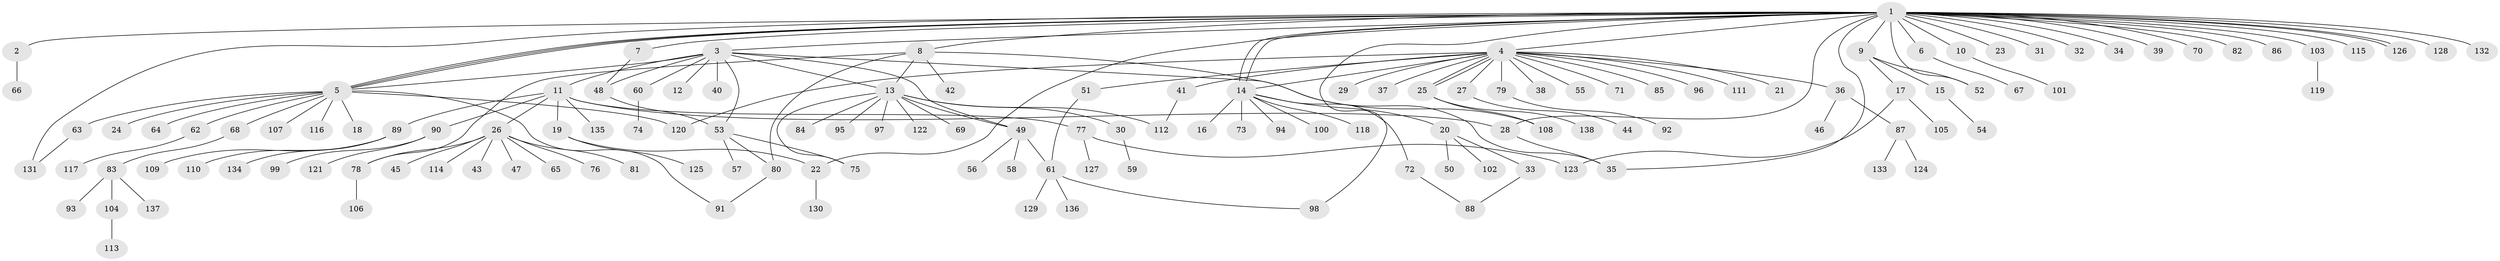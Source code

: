 // coarse degree distribution, {31: 0.014492753623188406, 2: 0.14492753623188406, 15: 0.014492753623188406, 18: 0.014492753623188406, 14: 0.014492753623188406, 1: 0.6811594202898551, 6: 0.014492753623188406, 5: 0.014492753623188406, 4: 0.014492753623188406, 10: 0.014492753623188406, 3: 0.057971014492753624}
// Generated by graph-tools (version 1.1) at 2025/18/03/04/25 18:18:07]
// undirected, 138 vertices, 165 edges
graph export_dot {
graph [start="1"]
  node [color=gray90,style=filled];
  1;
  2;
  3;
  4;
  5;
  6;
  7;
  8;
  9;
  10;
  11;
  12;
  13;
  14;
  15;
  16;
  17;
  18;
  19;
  20;
  21;
  22;
  23;
  24;
  25;
  26;
  27;
  28;
  29;
  30;
  31;
  32;
  33;
  34;
  35;
  36;
  37;
  38;
  39;
  40;
  41;
  42;
  43;
  44;
  45;
  46;
  47;
  48;
  49;
  50;
  51;
  52;
  53;
  54;
  55;
  56;
  57;
  58;
  59;
  60;
  61;
  62;
  63;
  64;
  65;
  66;
  67;
  68;
  69;
  70;
  71;
  72;
  73;
  74;
  75;
  76;
  77;
  78;
  79;
  80;
  81;
  82;
  83;
  84;
  85;
  86;
  87;
  88;
  89;
  90;
  91;
  92;
  93;
  94;
  95;
  96;
  97;
  98;
  99;
  100;
  101;
  102;
  103;
  104;
  105;
  106;
  107;
  108;
  109;
  110;
  111;
  112;
  113;
  114;
  115;
  116;
  117;
  118;
  119;
  120;
  121;
  122;
  123;
  124;
  125;
  126;
  127;
  128;
  129;
  130;
  131;
  132;
  133;
  134;
  135;
  136;
  137;
  138;
  1 -- 2;
  1 -- 3;
  1 -- 4;
  1 -- 5;
  1 -- 5;
  1 -- 5;
  1 -- 6;
  1 -- 7;
  1 -- 8;
  1 -- 9;
  1 -- 10;
  1 -- 14;
  1 -- 14;
  1 -- 22;
  1 -- 23;
  1 -- 28;
  1 -- 31;
  1 -- 32;
  1 -- 34;
  1 -- 35;
  1 -- 39;
  1 -- 52;
  1 -- 70;
  1 -- 82;
  1 -- 86;
  1 -- 98;
  1 -- 103;
  1 -- 115;
  1 -- 126;
  1 -- 126;
  1 -- 128;
  1 -- 131;
  1 -- 132;
  2 -- 66;
  3 -- 5;
  3 -- 11;
  3 -- 12;
  3 -- 13;
  3 -- 40;
  3 -- 48;
  3 -- 49;
  3 -- 53;
  3 -- 60;
  3 -- 108;
  4 -- 14;
  4 -- 21;
  4 -- 25;
  4 -- 25;
  4 -- 27;
  4 -- 29;
  4 -- 36;
  4 -- 37;
  4 -- 38;
  4 -- 41;
  4 -- 51;
  4 -- 55;
  4 -- 71;
  4 -- 79;
  4 -- 85;
  4 -- 96;
  4 -- 111;
  4 -- 120;
  5 -- 18;
  5 -- 24;
  5 -- 62;
  5 -- 63;
  5 -- 64;
  5 -- 68;
  5 -- 91;
  5 -- 107;
  5 -- 116;
  5 -- 120;
  6 -- 67;
  7 -- 48;
  8 -- 13;
  8 -- 35;
  8 -- 42;
  8 -- 78;
  8 -- 80;
  9 -- 15;
  9 -- 17;
  9 -- 52;
  10 -- 101;
  11 -- 19;
  11 -- 26;
  11 -- 28;
  11 -- 77;
  11 -- 89;
  11 -- 90;
  11 -- 135;
  13 -- 30;
  13 -- 49;
  13 -- 69;
  13 -- 75;
  13 -- 84;
  13 -- 95;
  13 -- 97;
  13 -- 112;
  13 -- 122;
  14 -- 16;
  14 -- 20;
  14 -- 72;
  14 -- 73;
  14 -- 94;
  14 -- 100;
  14 -- 118;
  15 -- 54;
  17 -- 105;
  17 -- 123;
  19 -- 22;
  19 -- 125;
  20 -- 33;
  20 -- 50;
  20 -- 102;
  22 -- 130;
  25 -- 108;
  25 -- 138;
  26 -- 43;
  26 -- 45;
  26 -- 47;
  26 -- 65;
  26 -- 76;
  26 -- 78;
  26 -- 81;
  26 -- 114;
  27 -- 44;
  28 -- 35;
  30 -- 59;
  33 -- 88;
  36 -- 46;
  36 -- 87;
  41 -- 112;
  48 -- 53;
  49 -- 56;
  49 -- 58;
  49 -- 61;
  51 -- 61;
  53 -- 57;
  53 -- 75;
  53 -- 80;
  60 -- 74;
  61 -- 98;
  61 -- 129;
  61 -- 136;
  62 -- 117;
  63 -- 131;
  68 -- 83;
  72 -- 88;
  77 -- 123;
  77 -- 127;
  78 -- 106;
  79 -- 92;
  80 -- 91;
  83 -- 93;
  83 -- 104;
  83 -- 137;
  87 -- 124;
  87 -- 133;
  89 -- 109;
  89 -- 110;
  89 -- 134;
  90 -- 99;
  90 -- 121;
  103 -- 119;
  104 -- 113;
}
